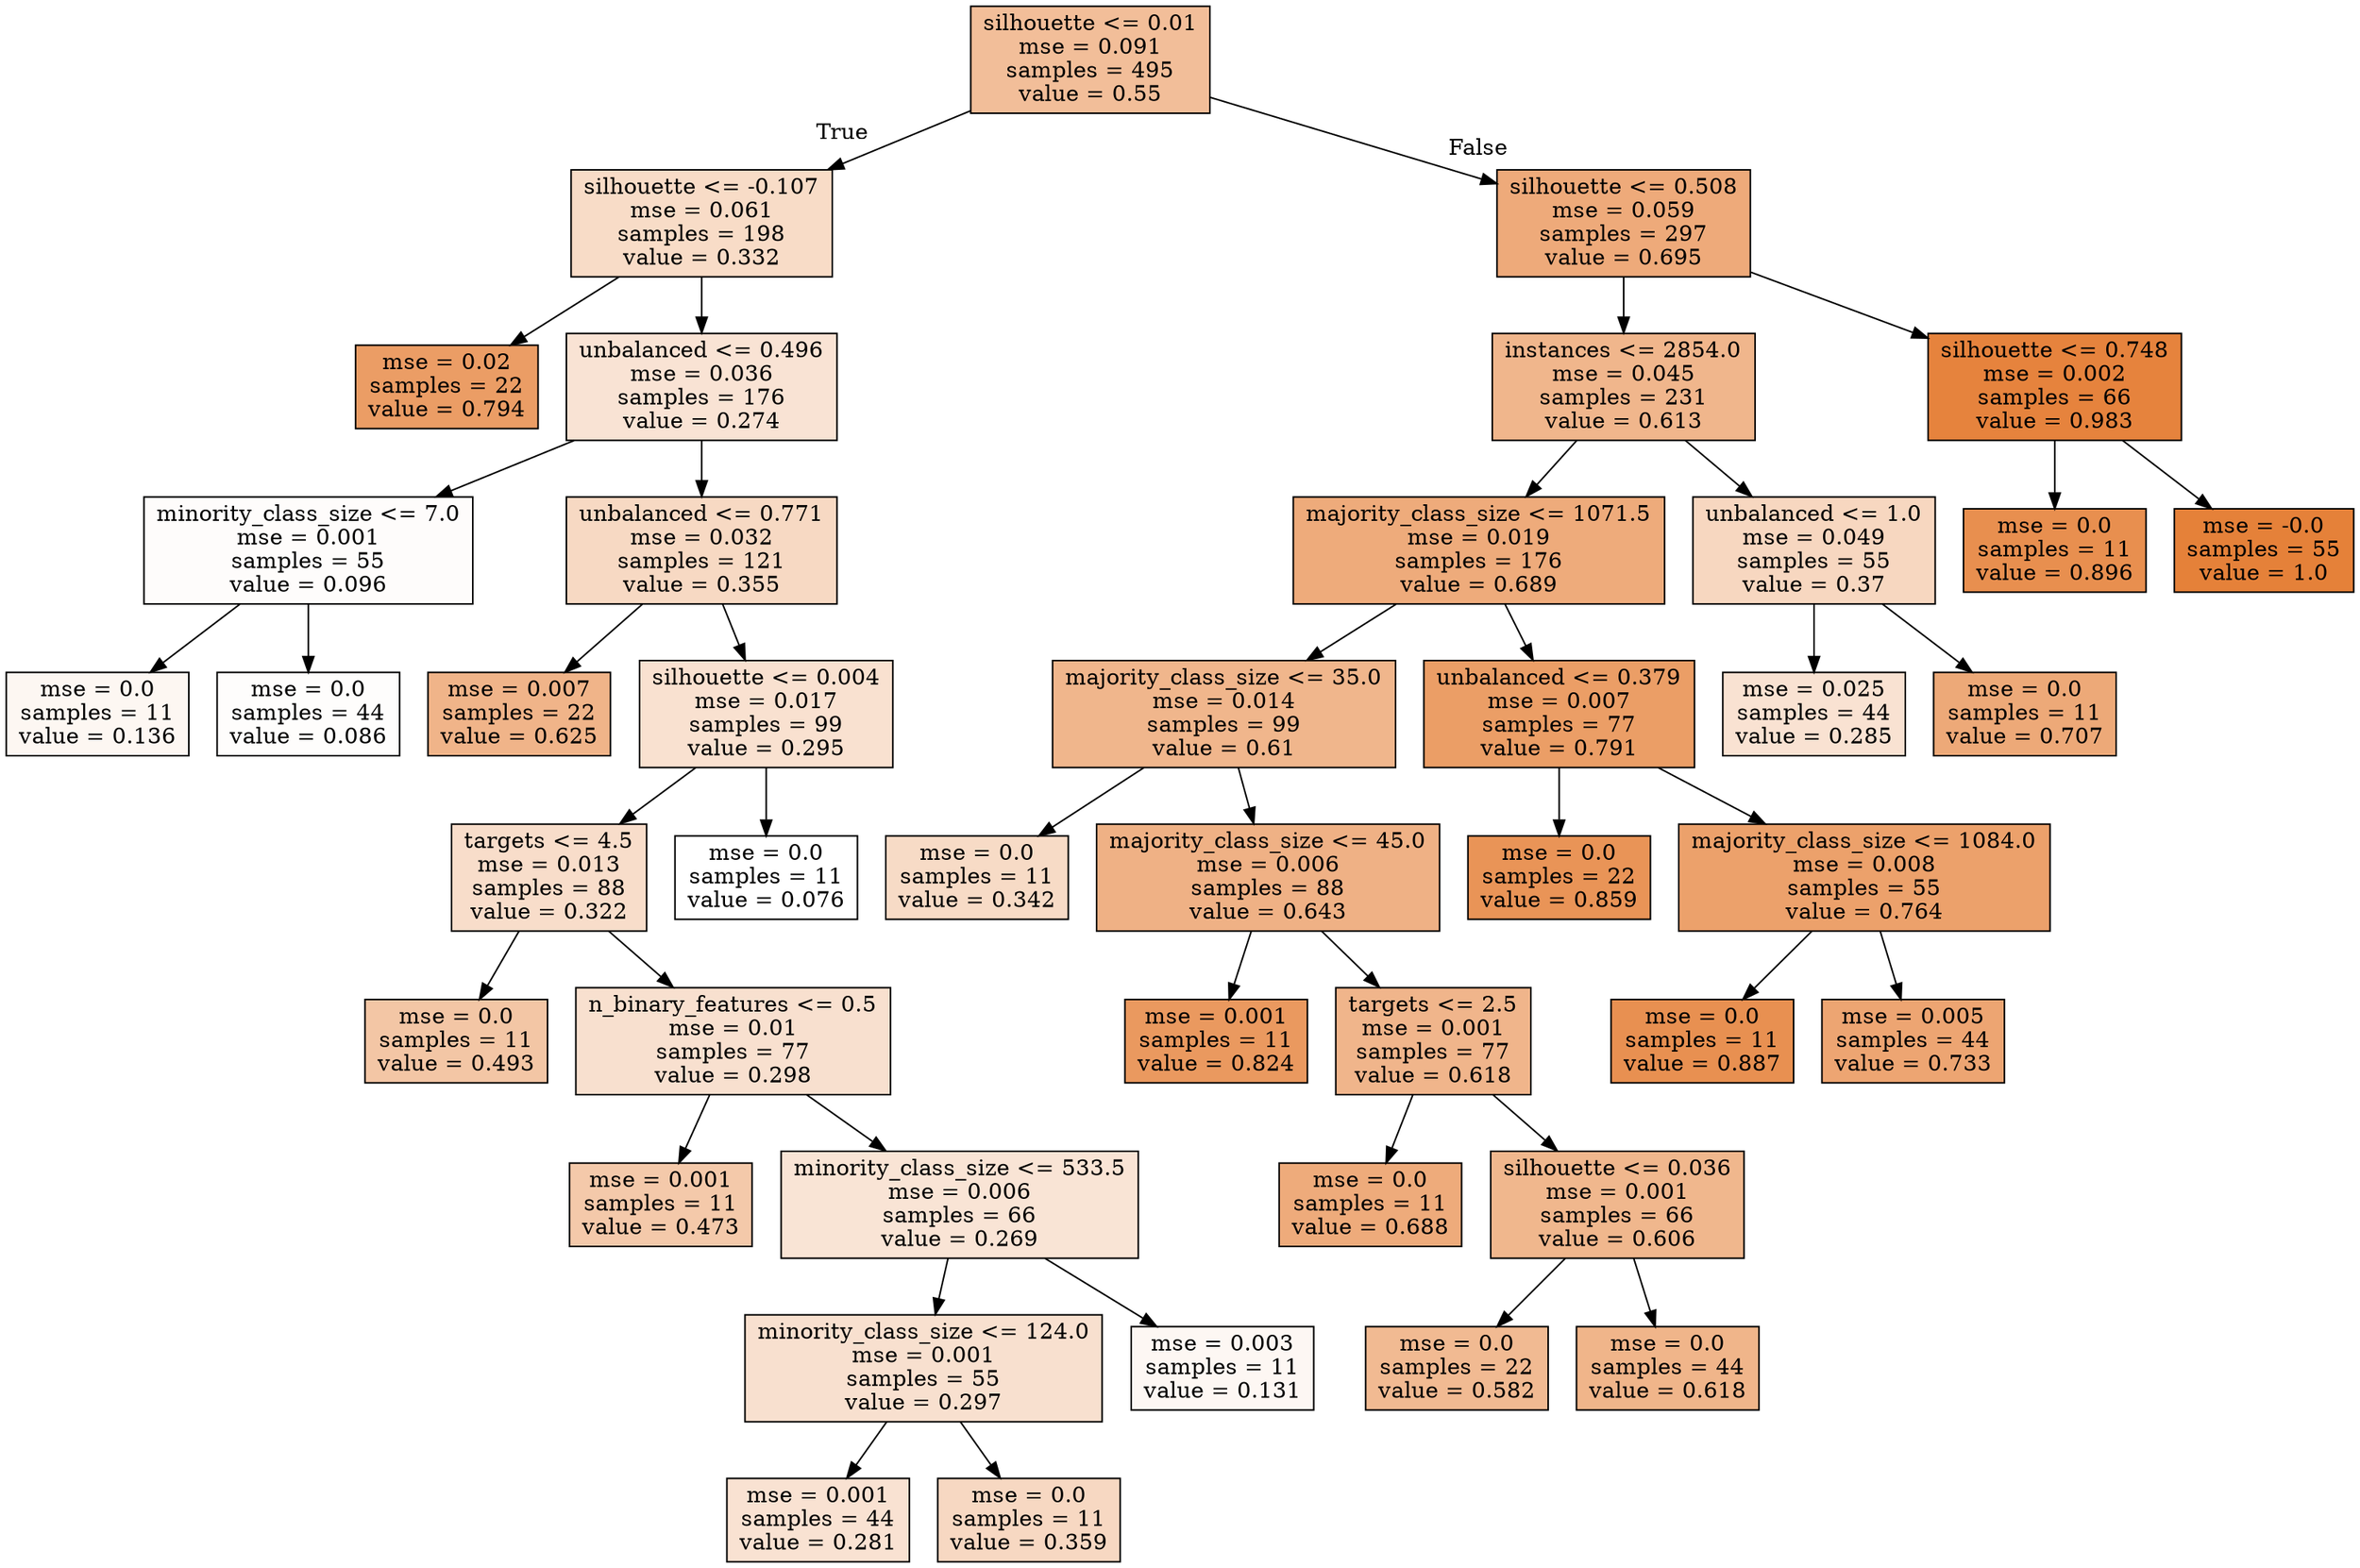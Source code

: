 digraph Tree {
node [shape=box, style="filled", color="black"] ;
0 [label="silhouette <= 0.01\nmse = 0.091\nsamples = 495\nvalue = 0.55", fillcolor="#e5813983"] ;
1 [label="silhouette <= -0.107\nmse = 0.061\nsamples = 198\nvalue = 0.332", fillcolor="#e5813947"] ;
0 -> 1 [labeldistance=2.5, labelangle=45, headlabel="True"] ;
2 [label="mse = 0.02\nsamples = 22\nvalue = 0.794", fillcolor="#e58139c6"] ;
1 -> 2 ;
3 [label="unbalanced <= 0.496\nmse = 0.036\nsamples = 176\nvalue = 0.274", fillcolor="#e5813937"] ;
1 -> 3 ;
4 [label="minority_class_size <= 7.0\nmse = 0.001\nsamples = 55\nvalue = 0.096", fillcolor="#e5813905"] ;
3 -> 4 ;
5 [label="mse = 0.0\nsamples = 11\nvalue = 0.136", fillcolor="#e5813910"] ;
4 -> 5 ;
6 [label="mse = 0.0\nsamples = 44\nvalue = 0.086", fillcolor="#e5813903"] ;
4 -> 6 ;
7 [label="unbalanced <= 0.771\nmse = 0.032\nsamples = 121\nvalue = 0.355", fillcolor="#e581394d"] ;
3 -> 7 ;
8 [label="mse = 0.007\nsamples = 22\nvalue = 0.625", fillcolor="#e5813997"] ;
7 -> 8 ;
9 [label="silhouette <= 0.004\nmse = 0.017\nsamples = 99\nvalue = 0.295", fillcolor="#e581393c"] ;
7 -> 9 ;
10 [label="targets <= 4.5\nmse = 0.013\nsamples = 88\nvalue = 0.322", fillcolor="#e5813944"] ;
9 -> 10 ;
11 [label="mse = 0.0\nsamples = 11\nvalue = 0.493", fillcolor="#e5813973"] ;
10 -> 11 ;
12 [label="n_binary_features <= 0.5\nmse = 0.01\nsamples = 77\nvalue = 0.298", fillcolor="#e581393d"] ;
10 -> 12 ;
13 [label="mse = 0.001\nsamples = 11\nvalue = 0.473", fillcolor="#e581396d"] ;
12 -> 13 ;
14 [label="minority_class_size <= 533.5\nmse = 0.006\nsamples = 66\nvalue = 0.269", fillcolor="#e5813935"] ;
12 -> 14 ;
15 [label="minority_class_size <= 124.0\nmse = 0.001\nsamples = 55\nvalue = 0.297", fillcolor="#e581393d"] ;
14 -> 15 ;
16 [label="mse = 0.001\nsamples = 44\nvalue = 0.281", fillcolor="#e5813939"] ;
15 -> 16 ;
17 [label="mse = 0.0\nsamples = 11\nvalue = 0.359", fillcolor="#e581394e"] ;
15 -> 17 ;
18 [label="mse = 0.003\nsamples = 11\nvalue = 0.131", fillcolor="#e581390f"] ;
14 -> 18 ;
19 [label="mse = 0.0\nsamples = 11\nvalue = 0.076", fillcolor="#e5813900"] ;
9 -> 19 ;
20 [label="silhouette <= 0.508\nmse = 0.059\nsamples = 297\nvalue = 0.695", fillcolor="#e58139ab"] ;
0 -> 20 [labeldistance=2.5, labelangle=-45, headlabel="False"] ;
21 [label="instances <= 2854.0\nmse = 0.045\nsamples = 231\nvalue = 0.613", fillcolor="#e5813994"] ;
20 -> 21 ;
22 [label="majority_class_size <= 1071.5\nmse = 0.019\nsamples = 176\nvalue = 0.689", fillcolor="#e58139a9"] ;
21 -> 22 ;
23 [label="majority_class_size <= 35.0\nmse = 0.014\nsamples = 99\nvalue = 0.61", fillcolor="#e5813993"] ;
22 -> 23 ;
24 [label="mse = 0.0\nsamples = 11\nvalue = 0.342", fillcolor="#e5813949"] ;
23 -> 24 ;
25 [label="majority_class_size <= 45.0\nmse = 0.006\nsamples = 88\nvalue = 0.643", fillcolor="#e581399d"] ;
23 -> 25 ;
26 [label="mse = 0.001\nsamples = 11\nvalue = 0.824", fillcolor="#e58139ce"] ;
25 -> 26 ;
27 [label="targets <= 2.5\nmse = 0.001\nsamples = 77\nvalue = 0.618", fillcolor="#e5813995"] ;
25 -> 27 ;
28 [label="mse = 0.0\nsamples = 11\nvalue = 0.688", fillcolor="#e58139a9"] ;
27 -> 28 ;
29 [label="silhouette <= 0.036\nmse = 0.001\nsamples = 66\nvalue = 0.606", fillcolor="#e5813992"] ;
27 -> 29 ;
30 [label="mse = 0.0\nsamples = 22\nvalue = 0.582", fillcolor="#e581398c"] ;
29 -> 30 ;
31 [label="mse = 0.0\nsamples = 44\nvalue = 0.618", fillcolor="#e5813996"] ;
29 -> 31 ;
32 [label="unbalanced <= 0.379\nmse = 0.007\nsamples = 77\nvalue = 0.791", fillcolor="#e58139c5"] ;
22 -> 32 ;
33 [label="mse = 0.0\nsamples = 22\nvalue = 0.859", fillcolor="#e58139d8"] ;
32 -> 33 ;
34 [label="majority_class_size <= 1084.0\nmse = 0.008\nsamples = 55\nvalue = 0.764", fillcolor="#e58139be"] ;
32 -> 34 ;
35 [label="mse = 0.0\nsamples = 11\nvalue = 0.887", fillcolor="#e58139e0"] ;
34 -> 35 ;
36 [label="mse = 0.005\nsamples = 44\nvalue = 0.733", fillcolor="#e58139b5"] ;
34 -> 36 ;
37 [label="unbalanced <= 1.0\nmse = 0.049\nsamples = 55\nvalue = 0.37", fillcolor="#e5813951"] ;
21 -> 37 ;
38 [label="mse = 0.025\nsamples = 44\nvalue = 0.285", fillcolor="#e581393a"] ;
37 -> 38 ;
39 [label="mse = 0.0\nsamples = 11\nvalue = 0.707", fillcolor="#e58139ae"] ;
37 -> 39 ;
40 [label="silhouette <= 0.748\nmse = 0.002\nsamples = 66\nvalue = 0.983", fillcolor="#e58139fa"] ;
20 -> 40 ;
41 [label="mse = 0.0\nsamples = 11\nvalue = 0.896", fillcolor="#e58139e2"] ;
40 -> 41 ;
42 [label="mse = -0.0\nsamples = 55\nvalue = 1.0", fillcolor="#e58139ff"] ;
40 -> 42 ;
}